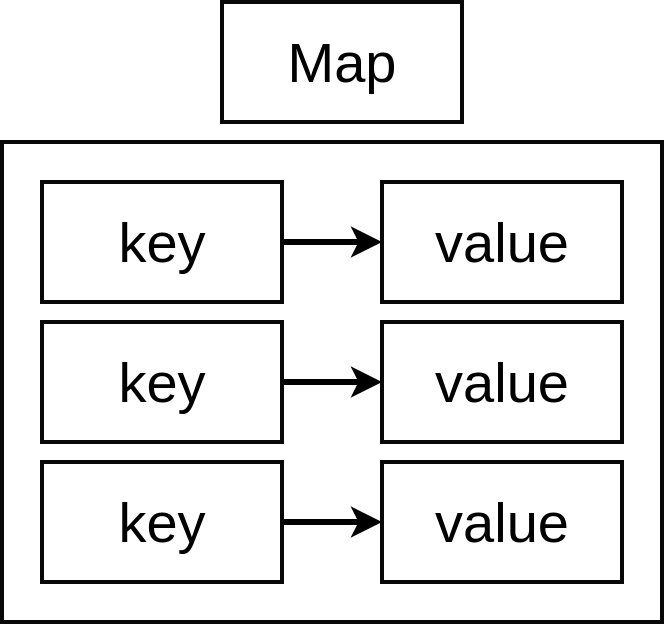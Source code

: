 <mxfile userAgent="Mozilla/5.0 (Macintosh; Intel Mac OS X 10_11_6) AppleWebKit/537.36 (KHTML, like Gecko) Chrome/59.0.307.115 Safari/537.36" version="7.0.9" editor="www.draw.io" type="github"><diagram id="192c0928-15cb-acd7-617c-65a291657e41" name="001 - maps"><mxGraphModel dx="684" dy="431" grid="1" gridSize="10" guides="1" tooltips="1" connect="1" arrows="1" fold="1" page="1" pageScale="1" pageWidth="1100" pageHeight="850" background="#ffffff" math="0" shadow="0"><root><mxCell id="0"/><mxCell id="1" parent="0"/><mxCell id="2" value="" style="rounded=0;whiteSpace=wrap;html=1;shadow=0;labelBackgroundColor=none;strokeColor=#080808;strokeWidth=2;fillColor=#ffffff;fontSize=14;fontColor=#000000;align=center;" vertex="1" parent="1"><mxGeometry x="380" y="170" width="330" height="240" as="geometry"/></mxCell><mxCell id="3" value="Map" style="rounded=0;whiteSpace=wrap;html=1;shadow=0;labelBackgroundColor=none;strokeColor=#080808;strokeWidth=2;fillColor=#ffffff;fontSize=28;fontColor=#000000;align=center;" vertex="1" parent="1"><mxGeometry x="490" y="100" width="120" height="60" as="geometry"/></mxCell><mxCell id="6" style="edgeStyle=orthogonalEdgeStyle;rounded=0;html=1;exitX=1;exitY=0.5;startArrow=none;startFill=0;endArrow=classic;endFill=1;jettySize=auto;orthogonalLoop=1;strokeColor=#000000;strokeWidth=3;fontSize=28;fontColor=#000000;" edge="1" parent="1" source="4" target="5"><mxGeometry relative="1" as="geometry"/></mxCell><mxCell id="4" value="key" style="rounded=0;whiteSpace=wrap;html=1;shadow=0;labelBackgroundColor=none;strokeColor=#080808;strokeWidth=2;fillColor=#ffffff;fontSize=28;fontColor=#000000;align=center;" vertex="1" parent="1"><mxGeometry x="400" y="190" width="120" height="60" as="geometry"/></mxCell><mxCell id="5" value="value" style="rounded=0;whiteSpace=wrap;html=1;shadow=0;labelBackgroundColor=none;strokeColor=#080808;strokeWidth=2;fillColor=#ffffff;fontSize=28;fontColor=#000000;align=center;" vertex="1" parent="1"><mxGeometry x="570" y="190" width="120" height="60" as="geometry"/></mxCell><mxCell id="7" style="edgeStyle=orthogonalEdgeStyle;rounded=0;html=1;exitX=1;exitY=0.5;startArrow=none;startFill=0;endArrow=classic;endFill=1;jettySize=auto;orthogonalLoop=1;strokeColor=#000000;strokeWidth=3;fontSize=28;fontColor=#000000;" edge="1" source="8" target="9" parent="1"><mxGeometry relative="1" as="geometry"/></mxCell><mxCell id="8" value="key" style="rounded=0;whiteSpace=wrap;html=1;shadow=0;labelBackgroundColor=none;strokeColor=#080808;strokeWidth=2;fillColor=#ffffff;fontSize=28;fontColor=#000000;align=center;" vertex="1" parent="1"><mxGeometry x="400" y="260" width="120" height="60" as="geometry"/></mxCell><mxCell id="9" value="value" style="rounded=0;whiteSpace=wrap;html=1;shadow=0;labelBackgroundColor=none;strokeColor=#080808;strokeWidth=2;fillColor=#ffffff;fontSize=28;fontColor=#000000;align=center;" vertex="1" parent="1"><mxGeometry x="570" y="260" width="120" height="60" as="geometry"/></mxCell><mxCell id="10" style="edgeStyle=orthogonalEdgeStyle;rounded=0;html=1;exitX=1;exitY=0.5;startArrow=none;startFill=0;endArrow=classic;endFill=1;jettySize=auto;orthogonalLoop=1;strokeColor=#000000;strokeWidth=3;fontSize=28;fontColor=#000000;" edge="1" source="11" target="12" parent="1"><mxGeometry relative="1" as="geometry"/></mxCell><mxCell id="11" value="key" style="rounded=0;whiteSpace=wrap;html=1;shadow=0;labelBackgroundColor=none;strokeColor=#080808;strokeWidth=2;fillColor=#ffffff;fontSize=28;fontColor=#000000;align=center;" vertex="1" parent="1"><mxGeometry x="400" y="330" width="120" height="60" as="geometry"/></mxCell><mxCell id="12" value="value" style="rounded=0;whiteSpace=wrap;html=1;shadow=0;labelBackgroundColor=none;strokeColor=#080808;strokeWidth=2;fillColor=#ffffff;fontSize=28;fontColor=#000000;align=center;" vertex="1" parent="1"><mxGeometry x="570" y="330" width="120" height="60" as="geometry"/></mxCell></root></mxGraphModel></diagram><diagram id="a19ba9d4-e6ad-f426-df49-c77e34462a4a" name="002 - other lang"><mxGraphModel dx="825" dy="359" grid="1" gridSize="10" guides="1" tooltips="1" connect="1" arrows="1" fold="1" page="1" pageScale="1" pageWidth="1100" pageHeight="850" background="#ffffff" math="0" shadow="0"><root><mxCell id="0"/><mxCell id="1" parent="0"/><mxCell id="10" style="edgeStyle=orthogonalEdgeStyle;rounded=0;html=1;exitX=1;exitY=0.5;startArrow=classic;startFill=1;endArrow=classic;endFill=1;jettySize=auto;orthogonalLoop=1;strokeColor=#000000;strokeWidth=3;fontSize=18;fontColor=#000000;" edge="1" parent="1" source="2" target="3"><mxGeometry relative="1" as="geometry"/></mxCell><mxCell id="2" value="Map" style="rounded=0;whiteSpace=wrap;html=1;shadow=0;labelBackgroundColor=none;strokeColor=#080808;strokeWidth=2;fillColor=#ffffff;fontSize=28;fontColor=#000000;align=center;" vertex="1" parent="1"><mxGeometry x="290" y="190" width="120" height="60" as="geometry"/></mxCell><mxCell id="11" style="edgeStyle=orthogonalEdgeStyle;rounded=0;html=1;exitX=1;exitY=0.5;startArrow=classic;startFill=1;endArrow=classic;endFill=1;jettySize=auto;orthogonalLoop=1;strokeColor=#000000;strokeWidth=3;fontSize=18;fontColor=#000000;" edge="1" parent="1" source="3" target="4"><mxGeometry relative="1" as="geometry"/></mxCell><mxCell id="3" value="Hash" style="rounded=0;whiteSpace=wrap;html=1;shadow=0;labelBackgroundColor=none;strokeColor=#080808;strokeWidth=2;fillColor=#ffffff;fontSize=28;fontColor=#000000;align=center;" vertex="1" parent="1"><mxGeometry x="463" y="190" width="120" height="60" as="geometry"/></mxCell><mxCell id="12" style="edgeStyle=orthogonalEdgeStyle;rounded=0;html=1;exitX=1;exitY=0.5;startArrow=classic;startFill=1;endArrow=classic;endFill=1;jettySize=auto;orthogonalLoop=1;strokeColor=#000000;strokeWidth=3;fontSize=18;fontColor=#000000;" edge="1" parent="1" source="4" target="5"><mxGeometry relative="1" as="geometry"/></mxCell><mxCell id="4" value="Object" style="rounded=0;whiteSpace=wrap;html=1;shadow=0;labelBackgroundColor=none;strokeColor=#080808;strokeWidth=2;fillColor=#ffffff;fontSize=28;fontColor=#000000;align=center;" vertex="1" parent="1"><mxGeometry x="637" y="190" width="120" height="60" as="geometry"/></mxCell><mxCell id="5" value="Dict" style="rounded=0;whiteSpace=wrap;html=1;shadow=0;labelBackgroundColor=none;strokeColor=#080808;strokeWidth=2;fillColor=#ffffff;fontSize=28;fontColor=#000000;align=center;" vertex="1" parent="1"><mxGeometry x="810" y="190" width="120" height="60" as="geometry"/></mxCell><mxCell id="6" value="Go" style="text;html=1;strokeColor=none;fillColor=none;align=center;verticalAlign=middle;whiteSpace=wrap;rounded=0;shadow=0;labelBackgroundColor=none;fontSize=18;fontColor=#000000;fontStyle=2" vertex="1" parent="1"><mxGeometry x="295" y="260" width="110" height="30" as="geometry"/></mxCell><mxCell id="7" value="Ruby" style="text;html=1;strokeColor=none;fillColor=none;align=center;verticalAlign=middle;whiteSpace=wrap;rounded=0;shadow=0;labelBackgroundColor=none;fontSize=18;fontColor=#000000;fontStyle=2" vertex="1" parent="1"><mxGeometry x="468" y="260" width="110" height="30" as="geometry"/></mxCell><mxCell id="8" value="Javascript" style="text;html=1;strokeColor=none;fillColor=none;align=center;verticalAlign=middle;whiteSpace=wrap;rounded=0;shadow=0;labelBackgroundColor=none;fontSize=18;fontColor=#000000;fontStyle=2" vertex="1" parent="1"><mxGeometry x="642" y="260" width="110" height="30" as="geometry"/></mxCell><mxCell id="9" value="Python" style="text;html=1;strokeColor=none;fillColor=none;align=center;verticalAlign=middle;whiteSpace=wrap;rounded=0;shadow=0;labelBackgroundColor=none;fontSize=18;fontColor=#000000;fontStyle=2" vertex="1" parent="1"><mxGeometry x="815" y="260" width="110" height="30" as="geometry"/></mxCell></root></mxGraphModel></diagram><diagram name="003 - typed" id="90dd907b-916a-6cda-bd28-38c707c73094"><mxGraphModel dx="990" dy="431" grid="1" gridSize="10" guides="1" tooltips="1" connect="1" arrows="1" fold="1" page="1" pageScale="1" pageWidth="1100" pageHeight="850" background="#ffffff" math="0" shadow="0"><root><mxCell id="0"/><mxCell id="1" parent="0"/><mxCell id="2" value="" style="rounded=0;whiteSpace=wrap;html=1;shadow=0;labelBackgroundColor=none;strokeColor=#080808;strokeWidth=2;fillColor=#ffffff;fontSize=14;fontColor=#000000;align=center;" vertex="1" parent="1"><mxGeometry x="380" y="170" width="330" height="240" as="geometry"/></mxCell><mxCell id="3" value="Map" style="rounded=0;whiteSpace=wrap;html=1;shadow=0;labelBackgroundColor=none;strokeColor=#080808;strokeWidth=2;fillColor=#ffffff;fontSize=28;fontColor=#000000;align=center;" vertex="1" parent="1"><mxGeometry x="490" y="100" width="120" height="60" as="geometry"/></mxCell><mxCell id="4" style="edgeStyle=orthogonalEdgeStyle;rounded=0;html=1;exitX=1;exitY=0.5;startArrow=none;startFill=0;endArrow=classic;endFill=1;jettySize=auto;orthogonalLoop=1;strokeColor=#000000;strokeWidth=3;fontSize=28;fontColor=#000000;" edge="1" parent="1" source="5" target="6"><mxGeometry relative="1" as="geometry"/></mxCell><mxCell id="5" value="key" style="rounded=0;whiteSpace=wrap;html=1;shadow=0;labelBackgroundColor=none;strokeColor=#080808;strokeWidth=2;fillColor=#ffffff;fontSize=28;fontColor=#000000;align=center;" vertex="1" parent="1"><mxGeometry x="400" y="190" width="120" height="60" as="geometry"/></mxCell><mxCell id="6" value="value" style="rounded=0;whiteSpace=wrap;html=1;shadow=0;labelBackgroundColor=none;strokeColor=#080808;strokeWidth=2;fillColor=#ffffff;fontSize=28;fontColor=#000000;align=center;" vertex="1" parent="1"><mxGeometry x="570" y="190" width="120" height="60" as="geometry"/></mxCell><mxCell id="7" style="edgeStyle=orthogonalEdgeStyle;rounded=0;html=1;exitX=1;exitY=0.5;startArrow=none;startFill=0;endArrow=classic;endFill=1;jettySize=auto;orthogonalLoop=1;strokeColor=#000000;strokeWidth=3;fontSize=28;fontColor=#000000;" edge="1" parent="1" source="8" target="9"><mxGeometry relative="1" as="geometry"/></mxCell><mxCell id="8" value="key" style="rounded=0;whiteSpace=wrap;html=1;shadow=0;labelBackgroundColor=none;strokeColor=#080808;strokeWidth=2;fillColor=#ffffff;fontSize=28;fontColor=#000000;align=center;" vertex="1" parent="1"><mxGeometry x="400" y="260" width="120" height="60" as="geometry"/></mxCell><mxCell id="9" value="value" style="rounded=0;whiteSpace=wrap;html=1;shadow=0;labelBackgroundColor=none;strokeColor=#080808;strokeWidth=2;fillColor=#ffffff;fontSize=28;fontColor=#000000;align=center;" vertex="1" parent="1"><mxGeometry x="570" y="260" width="120" height="60" as="geometry"/></mxCell><mxCell id="10" style="edgeStyle=orthogonalEdgeStyle;rounded=0;html=1;exitX=1;exitY=0.5;startArrow=none;startFill=0;endArrow=classic;endFill=1;jettySize=auto;orthogonalLoop=1;strokeColor=#000000;strokeWidth=3;fontSize=28;fontColor=#000000;" edge="1" parent="1" source="11" target="12"><mxGeometry relative="1" as="geometry"/></mxCell><mxCell id="11" value="key" style="rounded=0;whiteSpace=wrap;html=1;shadow=0;labelBackgroundColor=none;strokeColor=#080808;strokeWidth=2;fillColor=#ffffff;fontSize=28;fontColor=#000000;align=center;" vertex="1" parent="1"><mxGeometry x="400" y="330" width="120" height="60" as="geometry"/></mxCell><mxCell id="12" value="value" style="rounded=0;whiteSpace=wrap;html=1;shadow=0;labelBackgroundColor=none;strokeColor=#080808;strokeWidth=2;fillColor=#ffffff;fontSize=28;fontColor=#000000;align=center;" vertex="1" parent="1"><mxGeometry x="570" y="330" width="120" height="60" as="geometry"/></mxCell><mxCell id="13" value="" style="shape=curlyBracket;whiteSpace=wrap;html=1;rounded=1;shadow=0;labelBackgroundColor=none;strokeColor=#b85450;strokeWidth=5;fillColor=#f8cecc;fontSize=18;fontColor=#000000;align=center;" vertex="1" parent="1"><mxGeometry x="310" y="190" width="80" height="200" as="geometry"/></mxCell><mxCell id="14" value="All the same type!" style="text;html=1;strokeColor=#b85450;fillColor=#f8cecc;align=right;verticalAlign=middle;whiteSpace=wrap;rounded=0;shadow=0;labelBackgroundColor=none;fontSize=18;fontColor=#000000;" vertex="1" parent="1"><mxGeometry x="200" y="270" width="110" height="40" as="geometry"/></mxCell><mxCell id="15" value="" style="shape=curlyBracket;whiteSpace=wrap;html=1;rounded=1;shadow=0;labelBackgroundColor=none;strokeColor=#b85450;strokeWidth=5;fillColor=#f8cecc;fontSize=18;fontColor=#000000;align=center;rotation=-180;" vertex="1" parent="1"><mxGeometry x="700" y="190" width="80" height="200" as="geometry"/></mxCell><mxCell id="17" value="All the same type!" style="text;html=1;strokeColor=#b85450;fillColor=#f8cecc;align=left;verticalAlign=middle;whiteSpace=wrap;rounded=0;shadow=0;labelBackgroundColor=none;fontSize=18;fontColor=#000000;" vertex="1" parent="1"><mxGeometry x="780" y="270" width="110" height="40" as="geometry"/></mxCell></root></mxGraphModel></diagram><diagram id="3f52bd12-7fc2-9203-a9ff-7c15ea555526" name="004 - map vs struct"><mxGraphModel dx="619" dy="270" grid="1" gridSize="10" guides="1" tooltips="1" connect="1" arrows="1" fold="1" page="1" pageScale="1" pageWidth="1100" pageHeight="850" background="#ffffff" math="0" shadow="0"><root><mxCell id="0"/><mxCell id="1" parent="0"/><mxCell id="2" value="Map" style="text;html=1;strokeColor=none;fillColor=none;align=center;verticalAlign=middle;whiteSpace=wrap;rounded=0;shadow=0;labelBackgroundColor=none;fontSize=28;fontColor=#000000;" vertex="1" parent="1"><mxGeometry x="360" y="120" width="80" height="30" as="geometry"/></mxCell><mxCell id="3" value="Struct" style="text;html=1;strokeColor=none;fillColor=none;align=center;verticalAlign=middle;whiteSpace=wrap;rounded=0;shadow=0;labelBackgroundColor=none;fontSize=28;fontColor=#000000;" vertex="1" parent="1"><mxGeometry x="655" y="120" width="80" height="30" as="geometry"/></mxCell><mxCell id="4" value="" style="endArrow=none;html=1;strokeColor=#000000;strokeWidth=3;fontSize=28;fontColor=#000000;" edge="1" parent="1"><mxGeometry width="50" height="50" relative="1" as="geometry"><mxPoint x="549" y="360" as="sourcePoint"/><mxPoint x="549" y="120" as="targetPoint"/></mxGeometry></mxCell><mxCell id="5" value="" style="endArrow=none;html=1;strokeColor=#000000;strokeWidth=3;fontSize=28;fontColor=#000000;" edge="1" parent="1"><mxGeometry width="50" height="50" relative="1" as="geometry"><mxPoint x="840" y="160" as="sourcePoint"/><mxPoint x="270" y="160" as="targetPoint"/></mxGeometry></mxCell><mxCell id="6" value="All keys must be the same type" style="rounded=0;whiteSpace=wrap;html=1;shadow=0;labelBackgroundColor=none;strokeColor=#080808;strokeWidth=2;fillColor=#ffffff;fontSize=12;fontColor=#000000;align=center;" vertex="1" parent="1"><mxGeometry x="270" y="180" width="120" height="50" as="geometry"/></mxCell><mxCell id="7" value="All values must be the same type" style="rounded=0;whiteSpace=wrap;html=1;shadow=0;labelBackgroundColor=none;strokeColor=#080808;strokeWidth=2;fillColor=#ffffff;fontSize=12;fontColor=#000000;align=center;" vertex="1" parent="1"><mxGeometry x="270" y="240" width="120" height="50" as="geometry"/></mxCell><mxCell id="8" value="Values can be of different type" style="rounded=0;whiteSpace=wrap;html=1;shadow=0;labelBackgroundColor=none;strokeColor=#080808;strokeWidth=2;fillColor=#ffffff;fontSize=12;fontColor=#000000;align=center;" vertex="1" parent="1"><mxGeometry x="575" y="180" width="120" height="50" as="geometry"/></mxCell><mxCell id="9" value="Keys don't support indexing" style="rounded=0;whiteSpace=wrap;html=1;shadow=0;labelBackgroundColor=none;strokeColor=#080808;strokeWidth=2;fillColor=#ffffff;fontSize=12;fontColor=#000000;align=center;" vertex="1" parent="1"><mxGeometry x="575" y="240" width="120" height="50" as="geometry"/></mxCell><mxCell id="10" value="Keys are indexed - we can iterate over them" style="rounded=0;whiteSpace=wrap;html=1;shadow=0;labelBackgroundColor=none;strokeColor=#080808;strokeWidth=2;fillColor=#ffffff;fontSize=12;fontColor=#000000;align=center;" vertex="1" parent="1"><mxGeometry x="270" y="300" width="120" height="50" as="geometry"/></mxCell><mxCell id="11" value="Reference Type!" style="rounded=0;whiteSpace=wrap;html=1;shadow=0;labelBackgroundColor=none;strokeColor=#080808;strokeWidth=2;fillColor=#ffffff;fontSize=12;fontColor=#000000;align=center;" vertex="1" parent="1"><mxGeometry x="400" y="300" width="120" height="50" as="geometry"/></mxCell><mxCell id="12" value="Value Type!" style="rounded=0;whiteSpace=wrap;html=1;shadow=0;labelBackgroundColor=none;strokeColor=#080808;strokeWidth=2;fillColor=#ffffff;fontSize=12;fontColor=#000000;align=center;" vertex="1" parent="1"><mxGeometry x="575" y="300" width="120" height="50" as="geometry"/></mxCell><mxCell id="13" value="Use to represent a collection of related properties" style="rounded=0;whiteSpace=wrap;html=1;shadow=0;labelBackgroundColor=none;strokeColor=#080808;strokeWidth=2;fillColor=#ffffff;fontSize=12;fontColor=#000000;align=center;" vertex="1" parent="1"><mxGeometry x="400" y="180" width="120" height="50" as="geometry"/></mxCell><mxCell id="14" value="Use to represent a &quot;thing&quot; with a lot of different properties" style="rounded=0;whiteSpace=wrap;html=1;shadow=0;labelBackgroundColor=none;strokeColor=#080808;strokeWidth=2;fillColor=#ffffff;fontSize=12;fontColor=#000000;align=center;" vertex="1" parent="1"><mxGeometry x="705" y="240" width="120" height="50" as="geometry"/></mxCell><mxCell id="15" value="Don't need to know all the keys at compile time" style="rounded=0;whiteSpace=wrap;html=1;shadow=0;labelBackgroundColor=none;strokeColor=#080808;strokeWidth=2;fillColor=#ffffff;fontSize=12;fontColor=#000000;align=center;" vertex="1" parent="1"><mxGeometry x="400" y="240" width="120" height="50" as="geometry"/></mxCell><mxCell id="16" value="You need to know all the different fields at compile time" style="rounded=0;whiteSpace=wrap;html=1;shadow=0;labelBackgroundColor=none;strokeColor=#080808;strokeWidth=2;fillColor=#ffffff;fontSize=12;fontColor=#000000;align=center;" vertex="1" parent="1"><mxGeometry x="705" y="180" width="120" height="50" as="geometry"/></mxCell></root></mxGraphModel></diagram><diagram id="679b380a-3d98-37ce-e44d-38b46d60c52d" name="005 - syntax"><mxGraphModel dx="990" dy="431" grid="1" gridSize="10" guides="1" tooltips="1" connect="1" arrows="1" fold="1" page="1" pageScale="1" pageWidth="1100" pageHeight="850" background="#ffffff" math="0" shadow="0"><root><mxCell id="0"/><mxCell id="1" parent="0"/><mxCell id="3" value="" style="rounded=0;whiteSpace=wrap;html=1;shadow=0;labelBackgroundColor=none;strokeColor=#6c8ebf;strokeWidth=2;fillColor=#dae8fc;fontSize=32;fontColor=#000000;align=left;" vertex="1" parent="1"><mxGeometry x="460" y="350" width="240" height="40" as="geometry"/></mxCell><mxCell id="5" value="" style="rounded=0;whiteSpace=wrap;html=1;shadow=0;labelBackgroundColor=none;strokeColor=#82b366;strokeWidth=2;fillColor=#d5e8d4;fontSize=32;fontColor=#000000;align=left;" vertex="1" parent="1"><mxGeometry x="430" y="350" width="30" height="40" as="geometry"/></mxCell><mxCell id="6" value="" style="rounded=0;whiteSpace=wrap;html=1;shadow=0;labelBackgroundColor=none;strokeColor=#d6b656;strokeWidth=2;fillColor=#fff2cc;fontSize=32;fontColor=#000000;align=left;" vertex="1" parent="1"><mxGeometry x="310" y="390" width="70" height="40" as="geometry"/></mxCell><mxCell id="7" value="" style="rounded=0;whiteSpace=wrap;html=1;shadow=0;labelBackgroundColor=none;strokeColor=#9673a6;strokeWidth=2;fillColor=#e1d5e7;fontSize=32;fontColor=#000000;align=left;" vertex="1" parent="1"><mxGeometry x="390" y="390" width="70" height="40" as="geometry"/></mxCell><mxCell id="11" style="edgeStyle=orthogonalEdgeStyle;rounded=0;html=1;exitX=0.5;exitY=1;entryX=0.5;entryY=0;startArrow=none;startFill=0;endArrow=classic;endFill=1;jettySize=auto;orthogonalLoop=1;strokeColor=#000000;strokeWidth=3;fontSize=18;fontColor=#000000;" edge="1" parent="1" source="8" target="3"><mxGeometry relative="1" as="geometry"/></mxCell><mxCell id="8" value="Type of the map" style="text;html=1;strokeColor=none;fillColor=none;align=center;verticalAlign=middle;whiteSpace=wrap;rounded=0;shadow=0;labelBackgroundColor=none;fontSize=18;fontColor=#000000;fontStyle=0" vertex="1" parent="1"><mxGeometry x="535" y="240" width="90" height="50" as="geometry"/></mxCell><mxCell id="10" style="edgeStyle=orthogonalEdgeStyle;rounded=0;html=1;exitX=0.5;exitY=1;entryX=0.5;entryY=0;startArrow=none;startFill=0;endArrow=classic;endFill=1;jettySize=auto;orthogonalLoop=1;strokeColor=#000000;strokeWidth=3;fontSize=18;fontColor=#000000;" edge="1" parent="1" source="9" target="5"><mxGeometry relative="1" as="geometry"/></mxCell><mxCell id="9" value="Argument name" style="text;html=1;strokeColor=none;fillColor=none;align=center;verticalAlign=middle;whiteSpace=wrap;rounded=0;shadow=0;labelBackgroundColor=none;fontSize=18;fontColor=#000000;fontStyle=0" vertex="1" parent="1"><mxGeometry x="400" y="240" width="90" height="50" as="geometry"/></mxCell><mxCell id="13" style="edgeStyle=orthogonalEdgeStyle;rounded=0;html=1;exitX=0.5;exitY=0;entryX=0.5;entryY=1;startArrow=none;startFill=0;endArrow=classic;endFill=1;jettySize=auto;orthogonalLoop=1;strokeColor=#000000;strokeWidth=3;fontSize=18;fontColor=#000000;" edge="1" parent="1" source="12" target="7"><mxGeometry relative="1" as="geometry"/></mxCell><mxCell id="12" value="Value for this step through the loop" style="text;html=1;strokeColor=none;fillColor=none;align=center;verticalAlign=middle;whiteSpace=wrap;rounded=0;shadow=0;labelBackgroundColor=none;fontSize=18;fontColor=#000000;fontStyle=0" vertex="1" parent="1"><mxGeometry x="430" y="560" width="130" height="60" as="geometry"/></mxCell><mxCell id="15" style="edgeStyle=orthogonalEdgeStyle;rounded=0;html=1;exitX=0.5;exitY=0;startArrow=none;startFill=0;endArrow=classic;endFill=1;jettySize=auto;orthogonalLoop=1;strokeColor=#000000;strokeWidth=3;fontSize=18;fontColor=#000000;" edge="1" parent="1" source="14" target="6"><mxGeometry relative="1" as="geometry"/></mxCell><mxCell id="14" value="Key for this step through the loop" style="text;html=1;strokeColor=none;fillColor=none;align=center;verticalAlign=middle;whiteSpace=wrap;rounded=0;shadow=0;labelBackgroundColor=none;fontSize=18;fontColor=#000000;fontStyle=0" vertex="1" parent="1"><mxGeometry x="280" y="560" width="130" height="60" as="geometry"/></mxCell><mxCell id="2" value="&lt;div&gt;func printMap(c map[string]string) {&lt;/div&gt;&lt;div&gt;&amp;nbsp; &amp;nbsp; for color, hex := range c {&lt;/div&gt;&lt;div&gt;&amp;nbsp; &amp;nbsp;&amp;nbsp;&lt;/div&gt;&lt;div&gt;&amp;nbsp; &amp;nbsp; }&lt;/div&gt;&lt;div&gt;}&lt;/div&gt;" style="text;html=1;strokeColor=none;fillColor=none;align=left;verticalAlign=middle;whiteSpace=wrap;rounded=0;shadow=0;labelBackgroundColor=none;fontSize=32;fontColor=#000000;" vertex="1" parent="1"><mxGeometry x="230" y="340" width="700" height="210" as="geometry"/></mxCell></root></mxGraphModel></diagram></mxfile>
